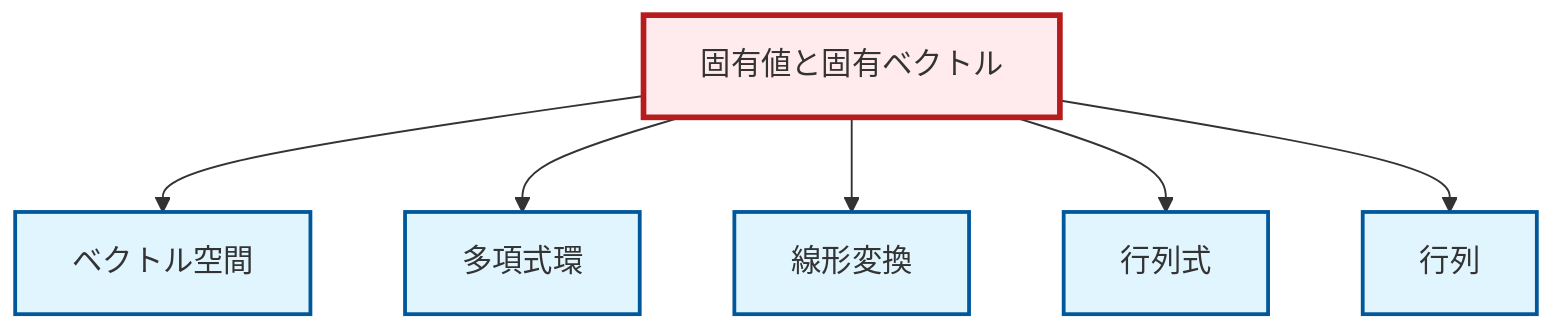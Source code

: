 graph TD
    classDef definition fill:#e1f5fe,stroke:#01579b,stroke-width:2px
    classDef theorem fill:#f3e5f5,stroke:#4a148c,stroke-width:2px
    classDef axiom fill:#fff3e0,stroke:#e65100,stroke-width:2px
    classDef example fill:#e8f5e9,stroke:#1b5e20,stroke-width:2px
    classDef current fill:#ffebee,stroke:#b71c1c,stroke-width:3px
    def-polynomial-ring["多項式環"]:::definition
    def-determinant["行列式"]:::definition
    def-eigenvalue-eigenvector["固有値と固有ベクトル"]:::definition
    def-vector-space["ベクトル空間"]:::definition
    def-matrix["行列"]:::definition
    def-linear-transformation["線形変換"]:::definition
    def-eigenvalue-eigenvector --> def-vector-space
    def-eigenvalue-eigenvector --> def-polynomial-ring
    def-eigenvalue-eigenvector --> def-linear-transformation
    def-eigenvalue-eigenvector --> def-determinant
    def-eigenvalue-eigenvector --> def-matrix
    class def-eigenvalue-eigenvector current